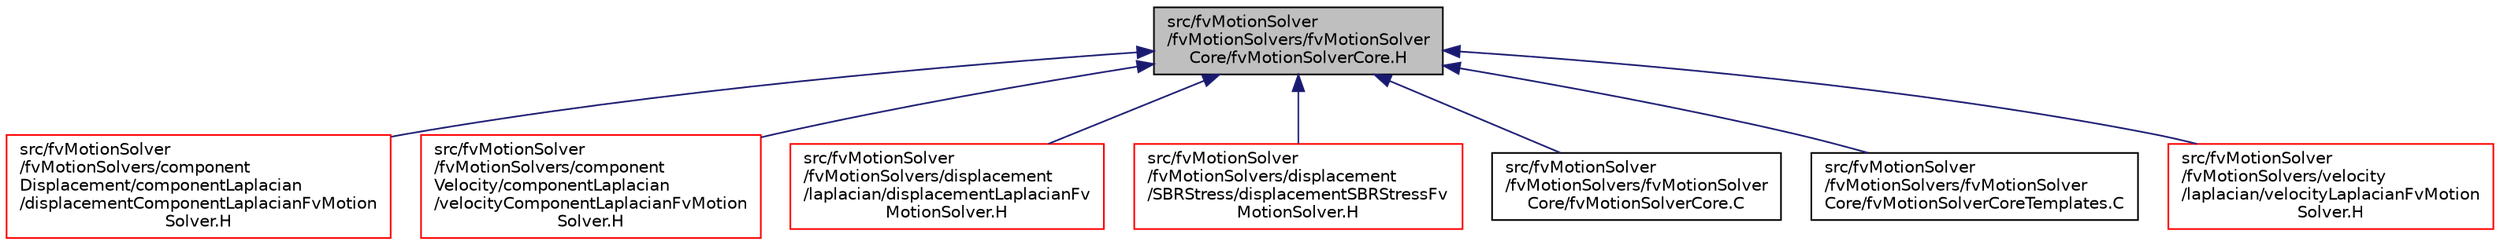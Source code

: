 digraph "src/fvMotionSolver/fvMotionSolvers/fvMotionSolverCore/fvMotionSolverCore.H"
{
  bgcolor="transparent";
  edge [fontname="Helvetica",fontsize="10",labelfontname="Helvetica",labelfontsize="10"];
  node [fontname="Helvetica",fontsize="10",shape=record];
  Node1 [label="src/fvMotionSolver\l/fvMotionSolvers/fvMotionSolver\lCore/fvMotionSolverCore.H",height=0.2,width=0.4,color="black", fillcolor="grey75", style="filled", fontcolor="black"];
  Node1 -> Node2 [dir="back",color="midnightblue",fontsize="10",style="solid",fontname="Helvetica"];
  Node2 [label="src/fvMotionSolver\l/fvMotionSolvers/component\lDisplacement/componentLaplacian\l/displacementComponentLaplacianFvMotion\lSolver.H",height=0.2,width=0.4,color="red",URL="$a06281.html"];
  Node1 -> Node3 [dir="back",color="midnightblue",fontsize="10",style="solid",fontname="Helvetica"];
  Node3 [label="src/fvMotionSolver\l/fvMotionSolvers/component\lVelocity/componentLaplacian\l/velocityComponentLaplacianFvMotion\lSolver.H",height=0.2,width=0.4,color="red",URL="$a06283.html"];
  Node1 -> Node4 [dir="back",color="midnightblue",fontsize="10",style="solid",fontname="Helvetica"];
  Node4 [label="src/fvMotionSolver\l/fvMotionSolvers/displacement\l/laplacian/displacementLaplacianFv\lMotionSolver.H",height=0.2,width=0.4,color="red",URL="$a06287.html"];
  Node1 -> Node5 [dir="back",color="midnightblue",fontsize="10",style="solid",fontname="Helvetica"];
  Node5 [label="src/fvMotionSolver\l/fvMotionSolvers/displacement\l/SBRStress/displacementSBRStressFv\lMotionSolver.H",height=0.2,width=0.4,color="red",URL="$a06294.html"];
  Node1 -> Node6 [dir="back",color="midnightblue",fontsize="10",style="solid",fontname="Helvetica"];
  Node6 [label="src/fvMotionSolver\l/fvMotionSolvers/fvMotionSolver\lCore/fvMotionSolverCore.C",height=0.2,width=0.4,color="black",URL="$a06295.html"];
  Node1 -> Node7 [dir="back",color="midnightblue",fontsize="10",style="solid",fontname="Helvetica"];
  Node7 [label="src/fvMotionSolver\l/fvMotionSolvers/fvMotionSolver\lCore/fvMotionSolverCoreTemplates.C",height=0.2,width=0.4,color="black",URL="$a06297.html"];
  Node1 -> Node8 [dir="back",color="midnightblue",fontsize="10",style="solid",fontname="Helvetica"];
  Node8 [label="src/fvMotionSolver\l/fvMotionSolvers/velocity\l/laplacian/velocityLaplacianFvMotion\lSolver.H",height=0.2,width=0.4,color="red",URL="$a06299.html"];
}
